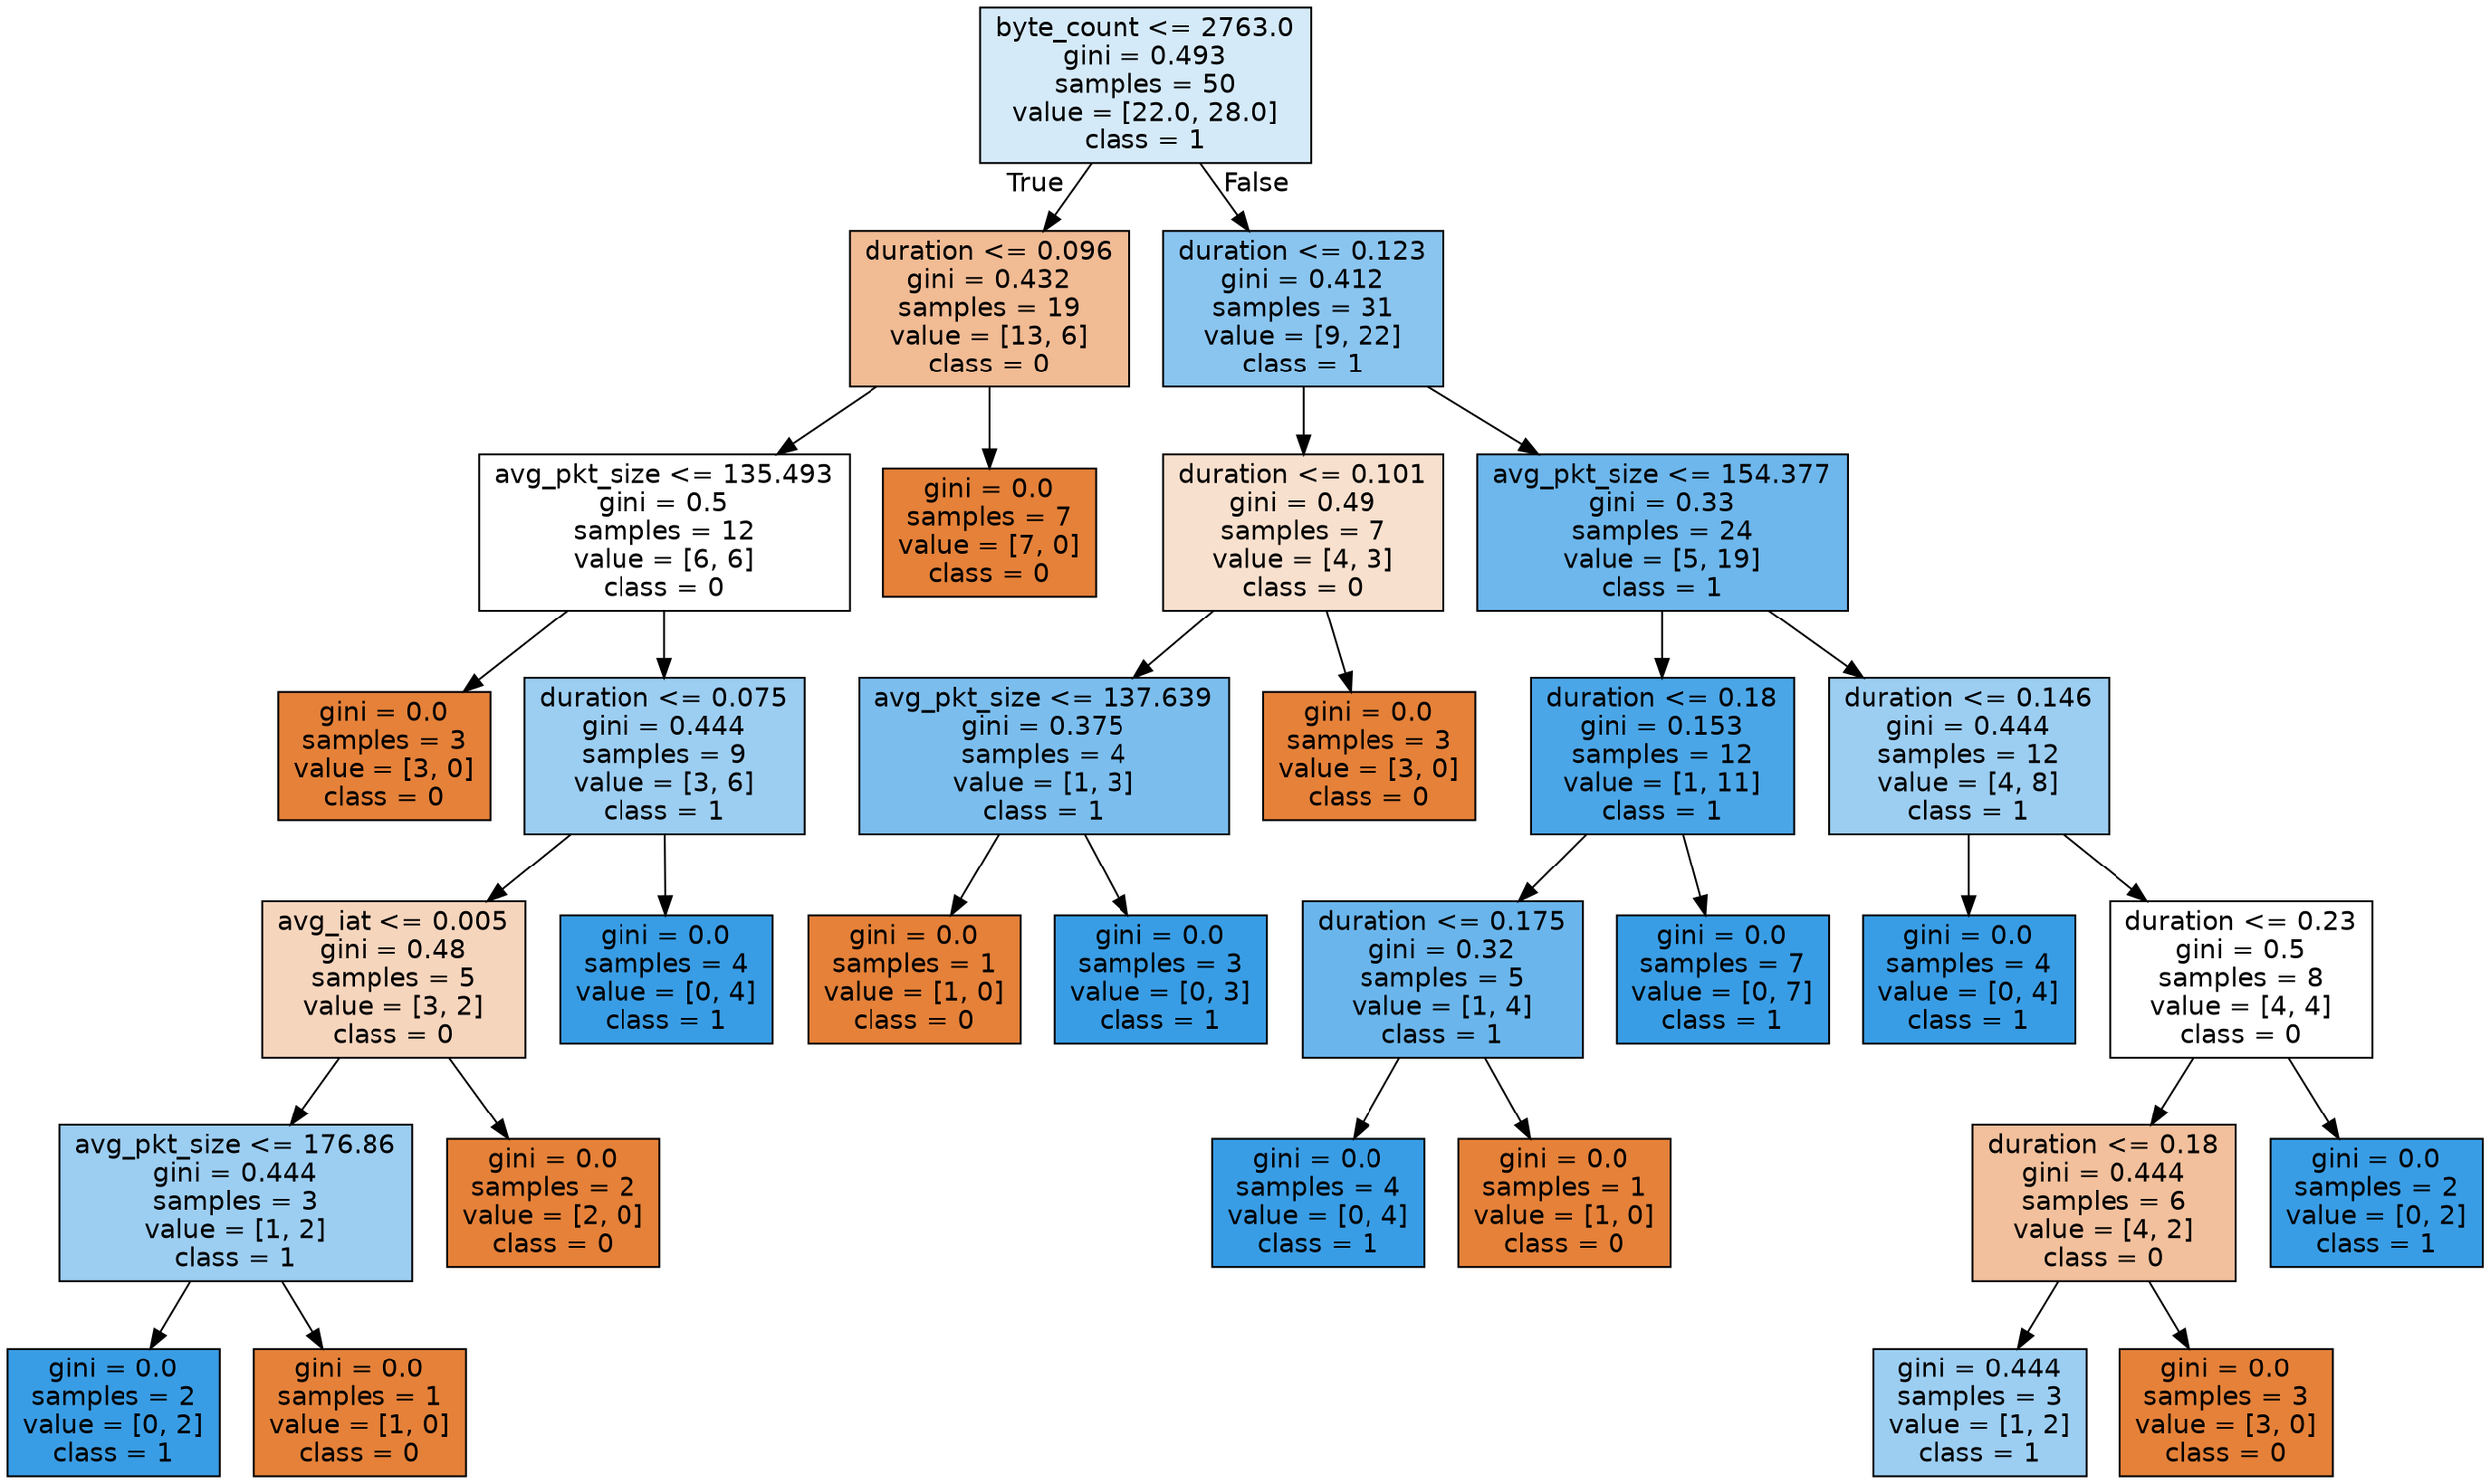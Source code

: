 digraph Tree {
node [shape=box, style="filled", color="black", fontname="helvetica"] ;
edge [fontname="helvetica"] ;
0 [label="byte_count <= 2763.0\ngini = 0.493\nsamples = 50\nvalue = [22.0, 28.0]\nclass = 1", fillcolor="#d5eaf9"] ;
1 [label="duration <= 0.096\ngini = 0.432\nsamples = 19\nvalue = [13, 6]\nclass = 0", fillcolor="#f1bb94"] ;
0 -> 1 [labeldistance=2.5, labelangle=45, headlabel="True"] ;
2 [label="avg_pkt_size <= 135.493\ngini = 0.5\nsamples = 12\nvalue = [6, 6]\nclass = 0", fillcolor="#ffffff"] ;
1 -> 2 ;
3 [label="gini = 0.0\nsamples = 3\nvalue = [3, 0]\nclass = 0", fillcolor="#e58139"] ;
2 -> 3 ;
4 [label="duration <= 0.075\ngini = 0.444\nsamples = 9\nvalue = [3, 6]\nclass = 1", fillcolor="#9ccef2"] ;
2 -> 4 ;
5 [label="avg_iat <= 0.005\ngini = 0.48\nsamples = 5\nvalue = [3, 2]\nclass = 0", fillcolor="#f6d5bd"] ;
4 -> 5 ;
6 [label="avg_pkt_size <= 176.86\ngini = 0.444\nsamples = 3\nvalue = [1, 2]\nclass = 1", fillcolor="#9ccef2"] ;
5 -> 6 ;
7 [label="gini = 0.0\nsamples = 2\nvalue = [0, 2]\nclass = 1", fillcolor="#399de5"] ;
6 -> 7 ;
8 [label="gini = 0.0\nsamples = 1\nvalue = [1, 0]\nclass = 0", fillcolor="#e58139"] ;
6 -> 8 ;
9 [label="gini = 0.0\nsamples = 2\nvalue = [2, 0]\nclass = 0", fillcolor="#e58139"] ;
5 -> 9 ;
10 [label="gini = 0.0\nsamples = 4\nvalue = [0, 4]\nclass = 1", fillcolor="#399de5"] ;
4 -> 10 ;
11 [label="gini = 0.0\nsamples = 7\nvalue = [7, 0]\nclass = 0", fillcolor="#e58139"] ;
1 -> 11 ;
12 [label="duration <= 0.123\ngini = 0.412\nsamples = 31\nvalue = [9, 22]\nclass = 1", fillcolor="#8ac5f0"] ;
0 -> 12 [labeldistance=2.5, labelangle=-45, headlabel="False"] ;
13 [label="duration <= 0.101\ngini = 0.49\nsamples = 7\nvalue = [4, 3]\nclass = 0", fillcolor="#f8e0ce"] ;
12 -> 13 ;
14 [label="avg_pkt_size <= 137.639\ngini = 0.375\nsamples = 4\nvalue = [1, 3]\nclass = 1", fillcolor="#7bbeee"] ;
13 -> 14 ;
15 [label="gini = 0.0\nsamples = 1\nvalue = [1, 0]\nclass = 0", fillcolor="#e58139"] ;
14 -> 15 ;
16 [label="gini = 0.0\nsamples = 3\nvalue = [0, 3]\nclass = 1", fillcolor="#399de5"] ;
14 -> 16 ;
17 [label="gini = 0.0\nsamples = 3\nvalue = [3, 0]\nclass = 0", fillcolor="#e58139"] ;
13 -> 17 ;
18 [label="avg_pkt_size <= 154.377\ngini = 0.33\nsamples = 24\nvalue = [5, 19]\nclass = 1", fillcolor="#6db7ec"] ;
12 -> 18 ;
19 [label="duration <= 0.18\ngini = 0.153\nsamples = 12\nvalue = [1, 11]\nclass = 1", fillcolor="#4ba6e7"] ;
18 -> 19 ;
20 [label="duration <= 0.175\ngini = 0.32\nsamples = 5\nvalue = [1, 4]\nclass = 1", fillcolor="#6ab6ec"] ;
19 -> 20 ;
21 [label="gini = 0.0\nsamples = 4\nvalue = [0, 4]\nclass = 1", fillcolor="#399de5"] ;
20 -> 21 ;
22 [label="gini = 0.0\nsamples = 1\nvalue = [1, 0]\nclass = 0", fillcolor="#e58139"] ;
20 -> 22 ;
23 [label="gini = 0.0\nsamples = 7\nvalue = [0, 7]\nclass = 1", fillcolor="#399de5"] ;
19 -> 23 ;
24 [label="duration <= 0.146\ngini = 0.444\nsamples = 12\nvalue = [4, 8]\nclass = 1", fillcolor="#9ccef2"] ;
18 -> 24 ;
25 [label="gini = 0.0\nsamples = 4\nvalue = [0, 4]\nclass = 1", fillcolor="#399de5"] ;
24 -> 25 ;
26 [label="duration <= 0.23\ngini = 0.5\nsamples = 8\nvalue = [4, 4]\nclass = 0", fillcolor="#ffffff"] ;
24 -> 26 ;
27 [label="duration <= 0.18\ngini = 0.444\nsamples = 6\nvalue = [4, 2]\nclass = 0", fillcolor="#f2c09c"] ;
26 -> 27 ;
28 [label="gini = 0.444\nsamples = 3\nvalue = [1, 2]\nclass = 1", fillcolor="#9ccef2"] ;
27 -> 28 ;
29 [label="gini = 0.0\nsamples = 3\nvalue = [3, 0]\nclass = 0", fillcolor="#e58139"] ;
27 -> 29 ;
30 [label="gini = 0.0\nsamples = 2\nvalue = [0, 2]\nclass = 1", fillcolor="#399de5"] ;
26 -> 30 ;
}